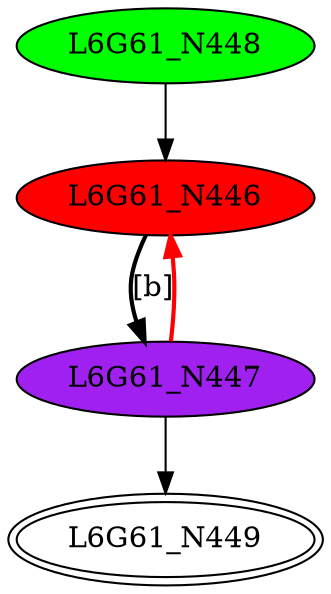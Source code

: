 digraph G61{
"L6G61_N446" [style=filled,fillcolor=red];
"L6G61_N447" [style=filled,fillcolor=purple];
"L6G61_N448" [style=filled,fillcolor=green];
"L6G61_N449" [peripheries=2];
"L6G61_N446"->"L6G61_N447" [style = bold, label = "[b]"];
"L6G61_N448"->"L6G61_N446";
"L6G61_N447"->"L6G61_N449";
"L6G61_N447"->"L6G61_N446" [color=red,style = bold, label = ""];
}


